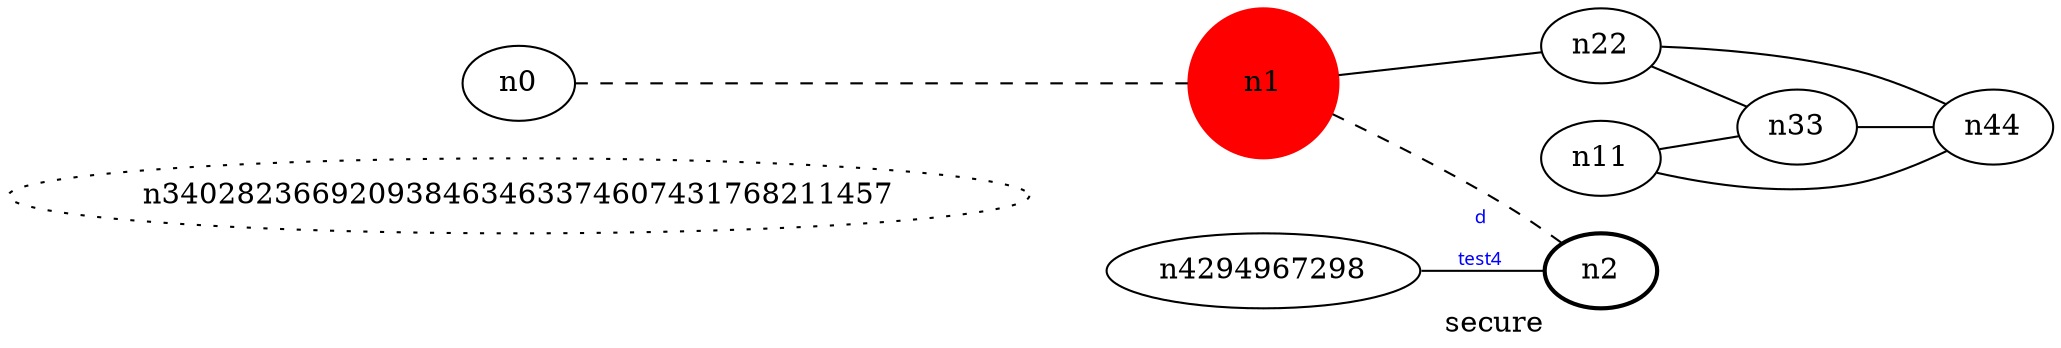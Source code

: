 graph test4 {
	rankdir=LR;
	fontcolor=blue; /* c0; c1; c0 -- c1 */
	n340282366920938463463374607431768211457 [style=dotted, fillcolor="#123456"]; // c2; c3; c2 -- c2147483647
	n1 [height=1, width=1, color=red, style=filled];
	n2 [style=bold, xlabel="secure"];
	n0 -- n1 -- n2[style=dashed];
	n4294967298 -- n2 [fontname="comic sans", label="d\n\l\G", fontcolor=blue, fontsize=9];
	n1 -- n22;
	n11 -- n33;
	n11 -- n44;
	n22 -- n33;
	n22 -- n44;
	n33 -- n44;
}
